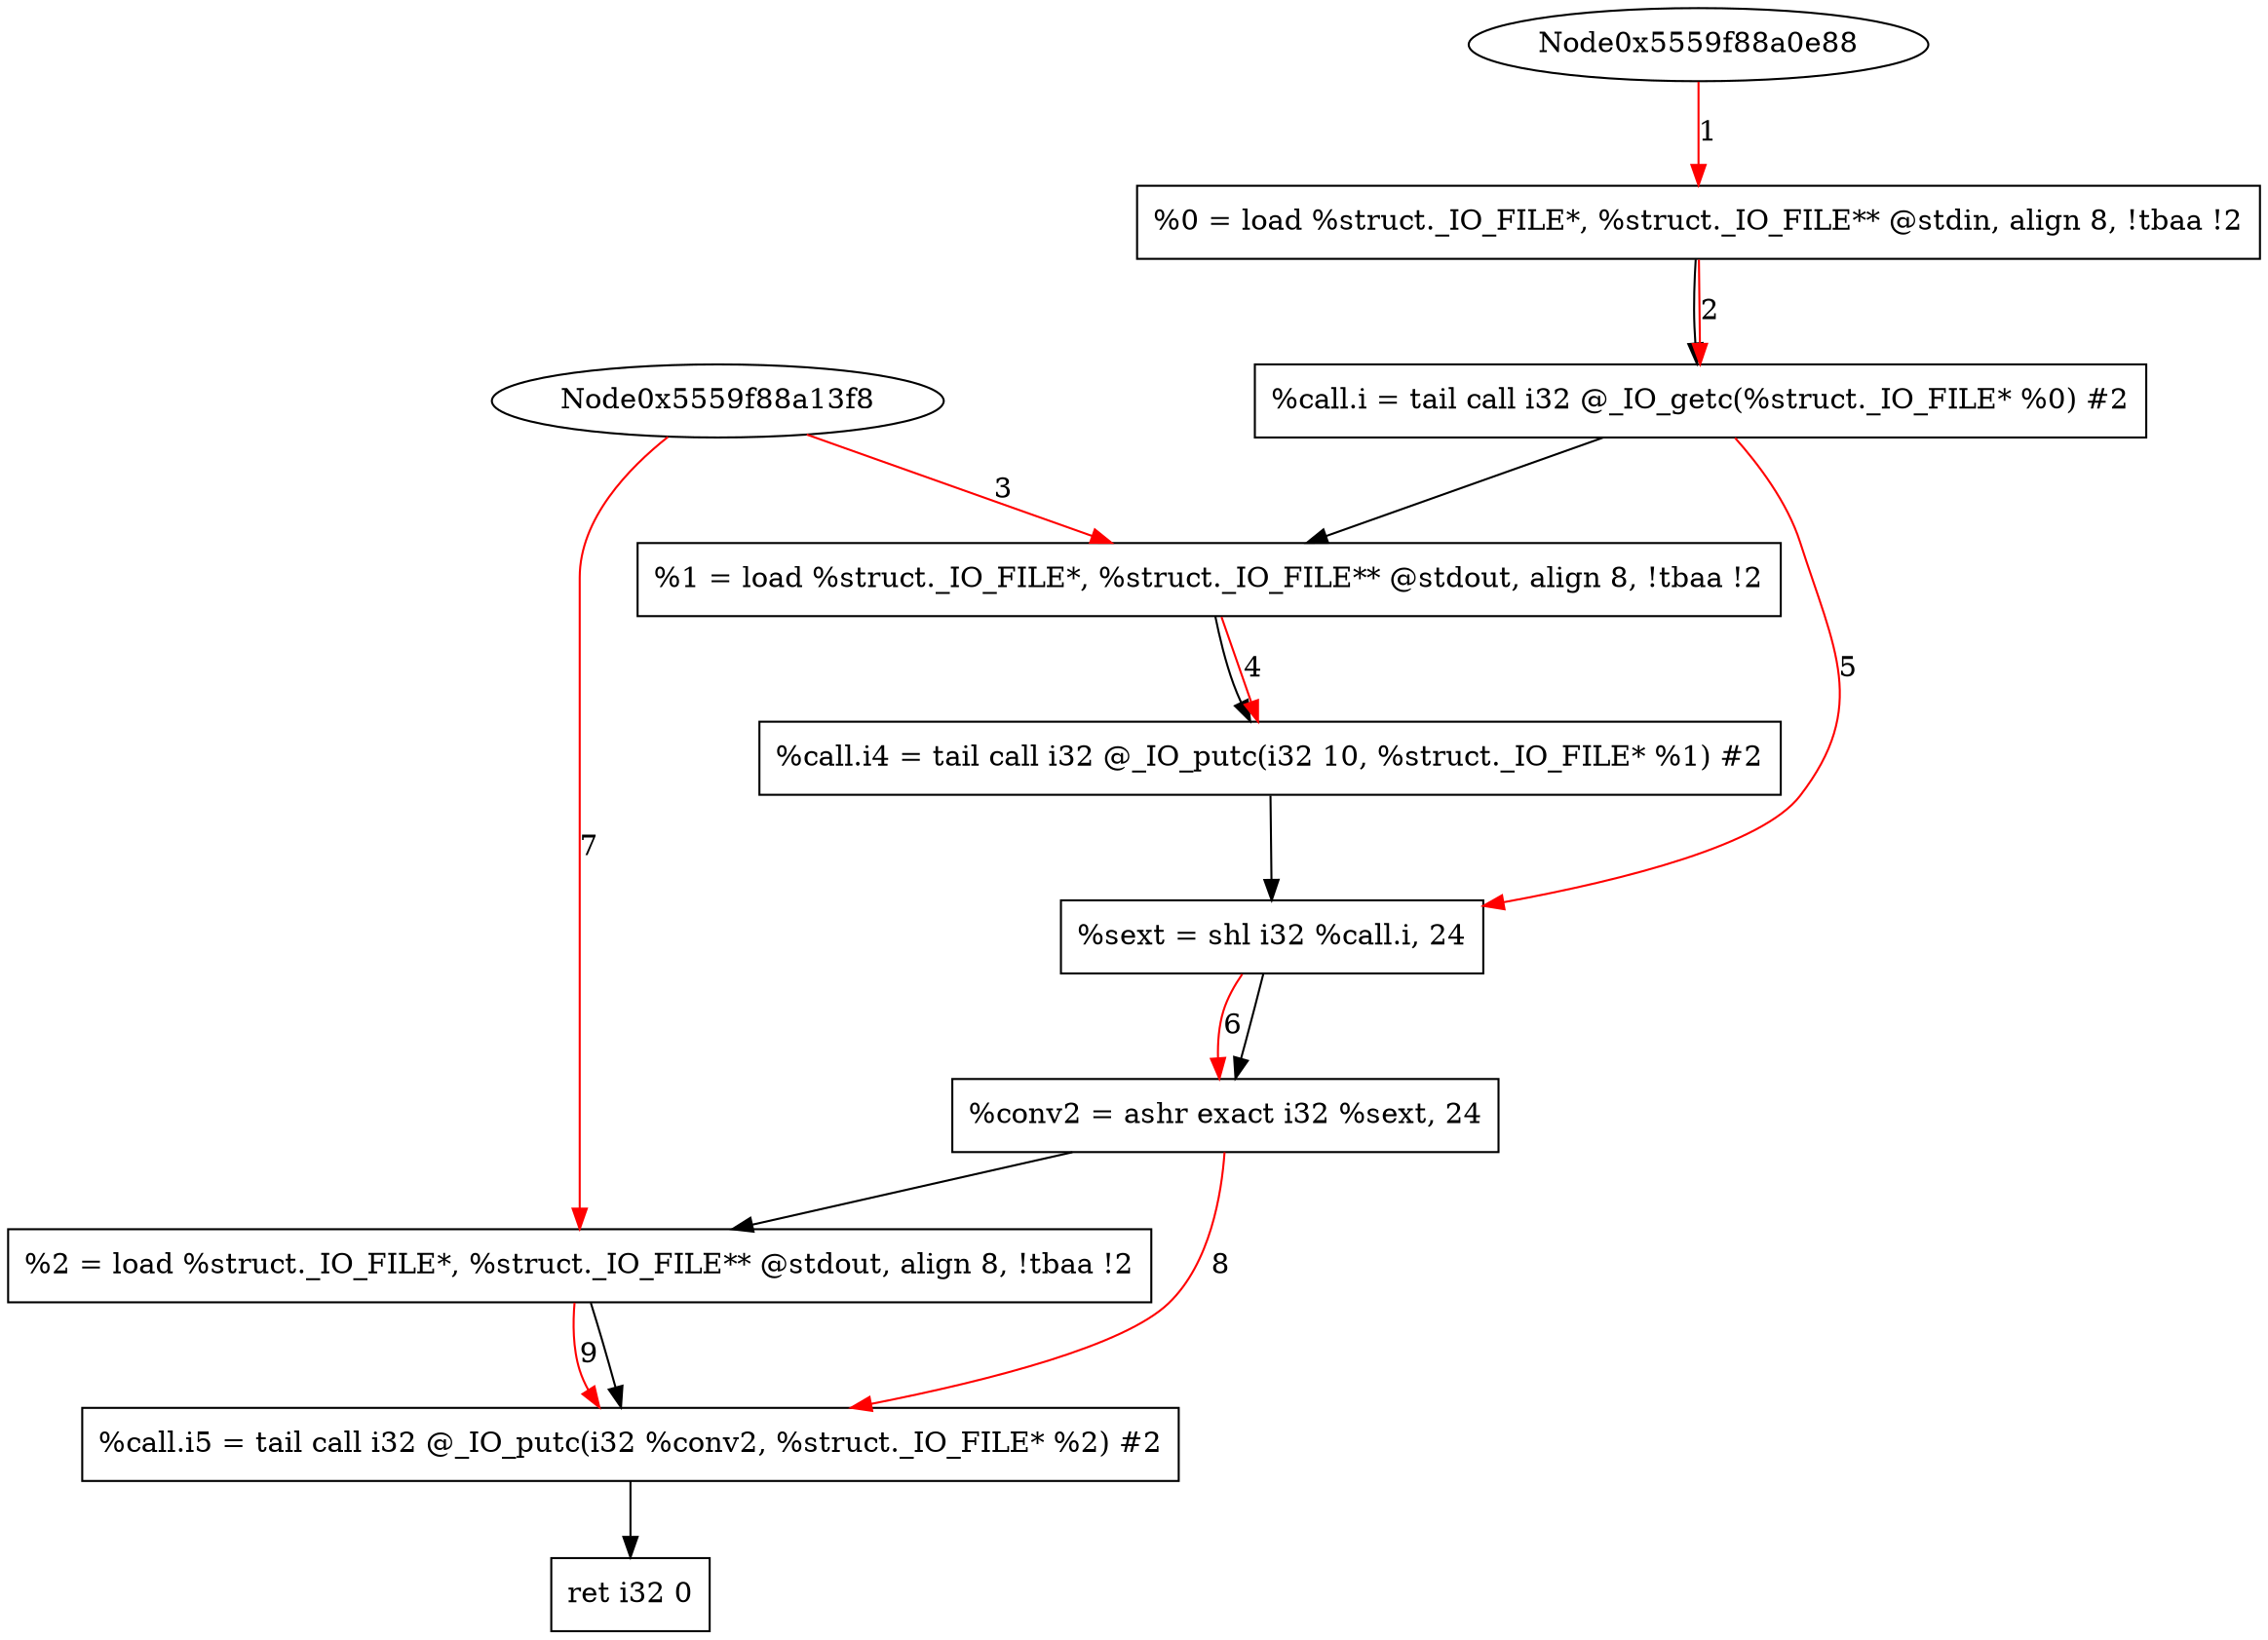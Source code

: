 digraph "CDFG for'func' function" {
	Node0x5559f88a16a8[shape=record, label="  %0 = load %struct._IO_FILE*, %struct._IO_FILE** @stdin, align 8, !tbaa !2"]
	Node0x5559f88a26f0[shape=record, label="  %call.i = tail call i32 @_IO_getc(%struct._IO_FILE* %0) #2"]
	Node0x5559f88a27a8[shape=record, label="  %1 = load %struct._IO_FILE*, %struct._IO_FILE** @stdout, align 8, !tbaa !2"]
	Node0x5559f88a35a8[shape=record, label="  %call.i4 = tail call i32 @_IO_putc(i32 10, %struct._IO_FILE* %1) #2"]
	Node0x5559f88a36b0[shape=record, label="  %sext = shl i32 %call.i, 24"]
	Node0x5559f88a3720[shape=record, label="  %conv2 = ashr exact i32 %sext, 24"]
	Node0x5559f88a3798[shape=record, label="  %2 = load %struct._IO_FILE*, %struct._IO_FILE** @stdout, align 8, !tbaa !2"]
	Node0x5559f88a3898[shape=record, label="  %call.i5 = tail call i32 @_IO_putc(i32 %conv2, %struct._IO_FILE* %2) #2"]
	Node0x5559f88a3988[shape=record, label="  ret i32 0"]
	Node0x5559f88a16a8 -> Node0x5559f88a26f0
	Node0x5559f88a26f0 -> Node0x5559f88a27a8
	Node0x5559f88a27a8 -> Node0x5559f88a35a8
	Node0x5559f88a35a8 -> Node0x5559f88a36b0
	Node0x5559f88a36b0 -> Node0x5559f88a3720
	Node0x5559f88a3720 -> Node0x5559f88a3798
	Node0x5559f88a3798 -> Node0x5559f88a3898
	Node0x5559f88a3898 -> Node0x5559f88a3988
edge [color=red]
	Node0x5559f88a0e88 -> Node0x5559f88a16a8[label="1"]
	Node0x5559f88a16a8 -> Node0x5559f88a26f0[label="2"]
	Node0x5559f88a13f8 -> Node0x5559f88a27a8[label="3"]
	Node0x5559f88a27a8 -> Node0x5559f88a35a8[label="4"]
	Node0x5559f88a26f0 -> Node0x5559f88a36b0[label="5"]
	Node0x5559f88a36b0 -> Node0x5559f88a3720[label="6"]
	Node0x5559f88a13f8 -> Node0x5559f88a3798[label="7"]
	Node0x5559f88a3720 -> Node0x5559f88a3898[label="8"]
	Node0x5559f88a3798 -> Node0x5559f88a3898[label="9"]
}
